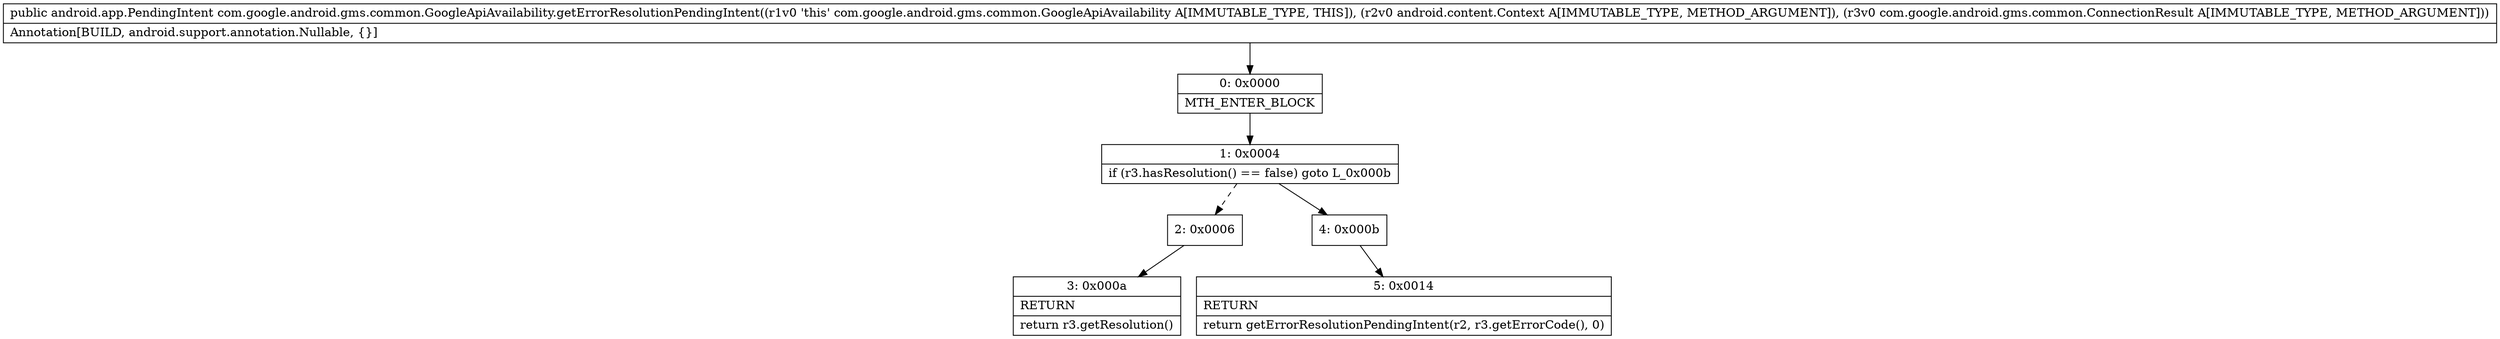 digraph "CFG forcom.google.android.gms.common.GoogleApiAvailability.getErrorResolutionPendingIntent(Landroid\/content\/Context;Lcom\/google\/android\/gms\/common\/ConnectionResult;)Landroid\/app\/PendingIntent;" {
Node_0 [shape=record,label="{0\:\ 0x0000|MTH_ENTER_BLOCK\l}"];
Node_1 [shape=record,label="{1\:\ 0x0004|if (r3.hasResolution() == false) goto L_0x000b\l}"];
Node_2 [shape=record,label="{2\:\ 0x0006}"];
Node_3 [shape=record,label="{3\:\ 0x000a|RETURN\l|return r3.getResolution()\l}"];
Node_4 [shape=record,label="{4\:\ 0x000b}"];
Node_5 [shape=record,label="{5\:\ 0x0014|RETURN\l|return getErrorResolutionPendingIntent(r2, r3.getErrorCode(), 0)\l}"];
MethodNode[shape=record,label="{public android.app.PendingIntent com.google.android.gms.common.GoogleApiAvailability.getErrorResolutionPendingIntent((r1v0 'this' com.google.android.gms.common.GoogleApiAvailability A[IMMUTABLE_TYPE, THIS]), (r2v0 android.content.Context A[IMMUTABLE_TYPE, METHOD_ARGUMENT]), (r3v0 com.google.android.gms.common.ConnectionResult A[IMMUTABLE_TYPE, METHOD_ARGUMENT]))  | Annotation[BUILD, android.support.annotation.Nullable, \{\}]\l}"];
MethodNode -> Node_0;
Node_0 -> Node_1;
Node_1 -> Node_2[style=dashed];
Node_1 -> Node_4;
Node_2 -> Node_3;
Node_4 -> Node_5;
}

